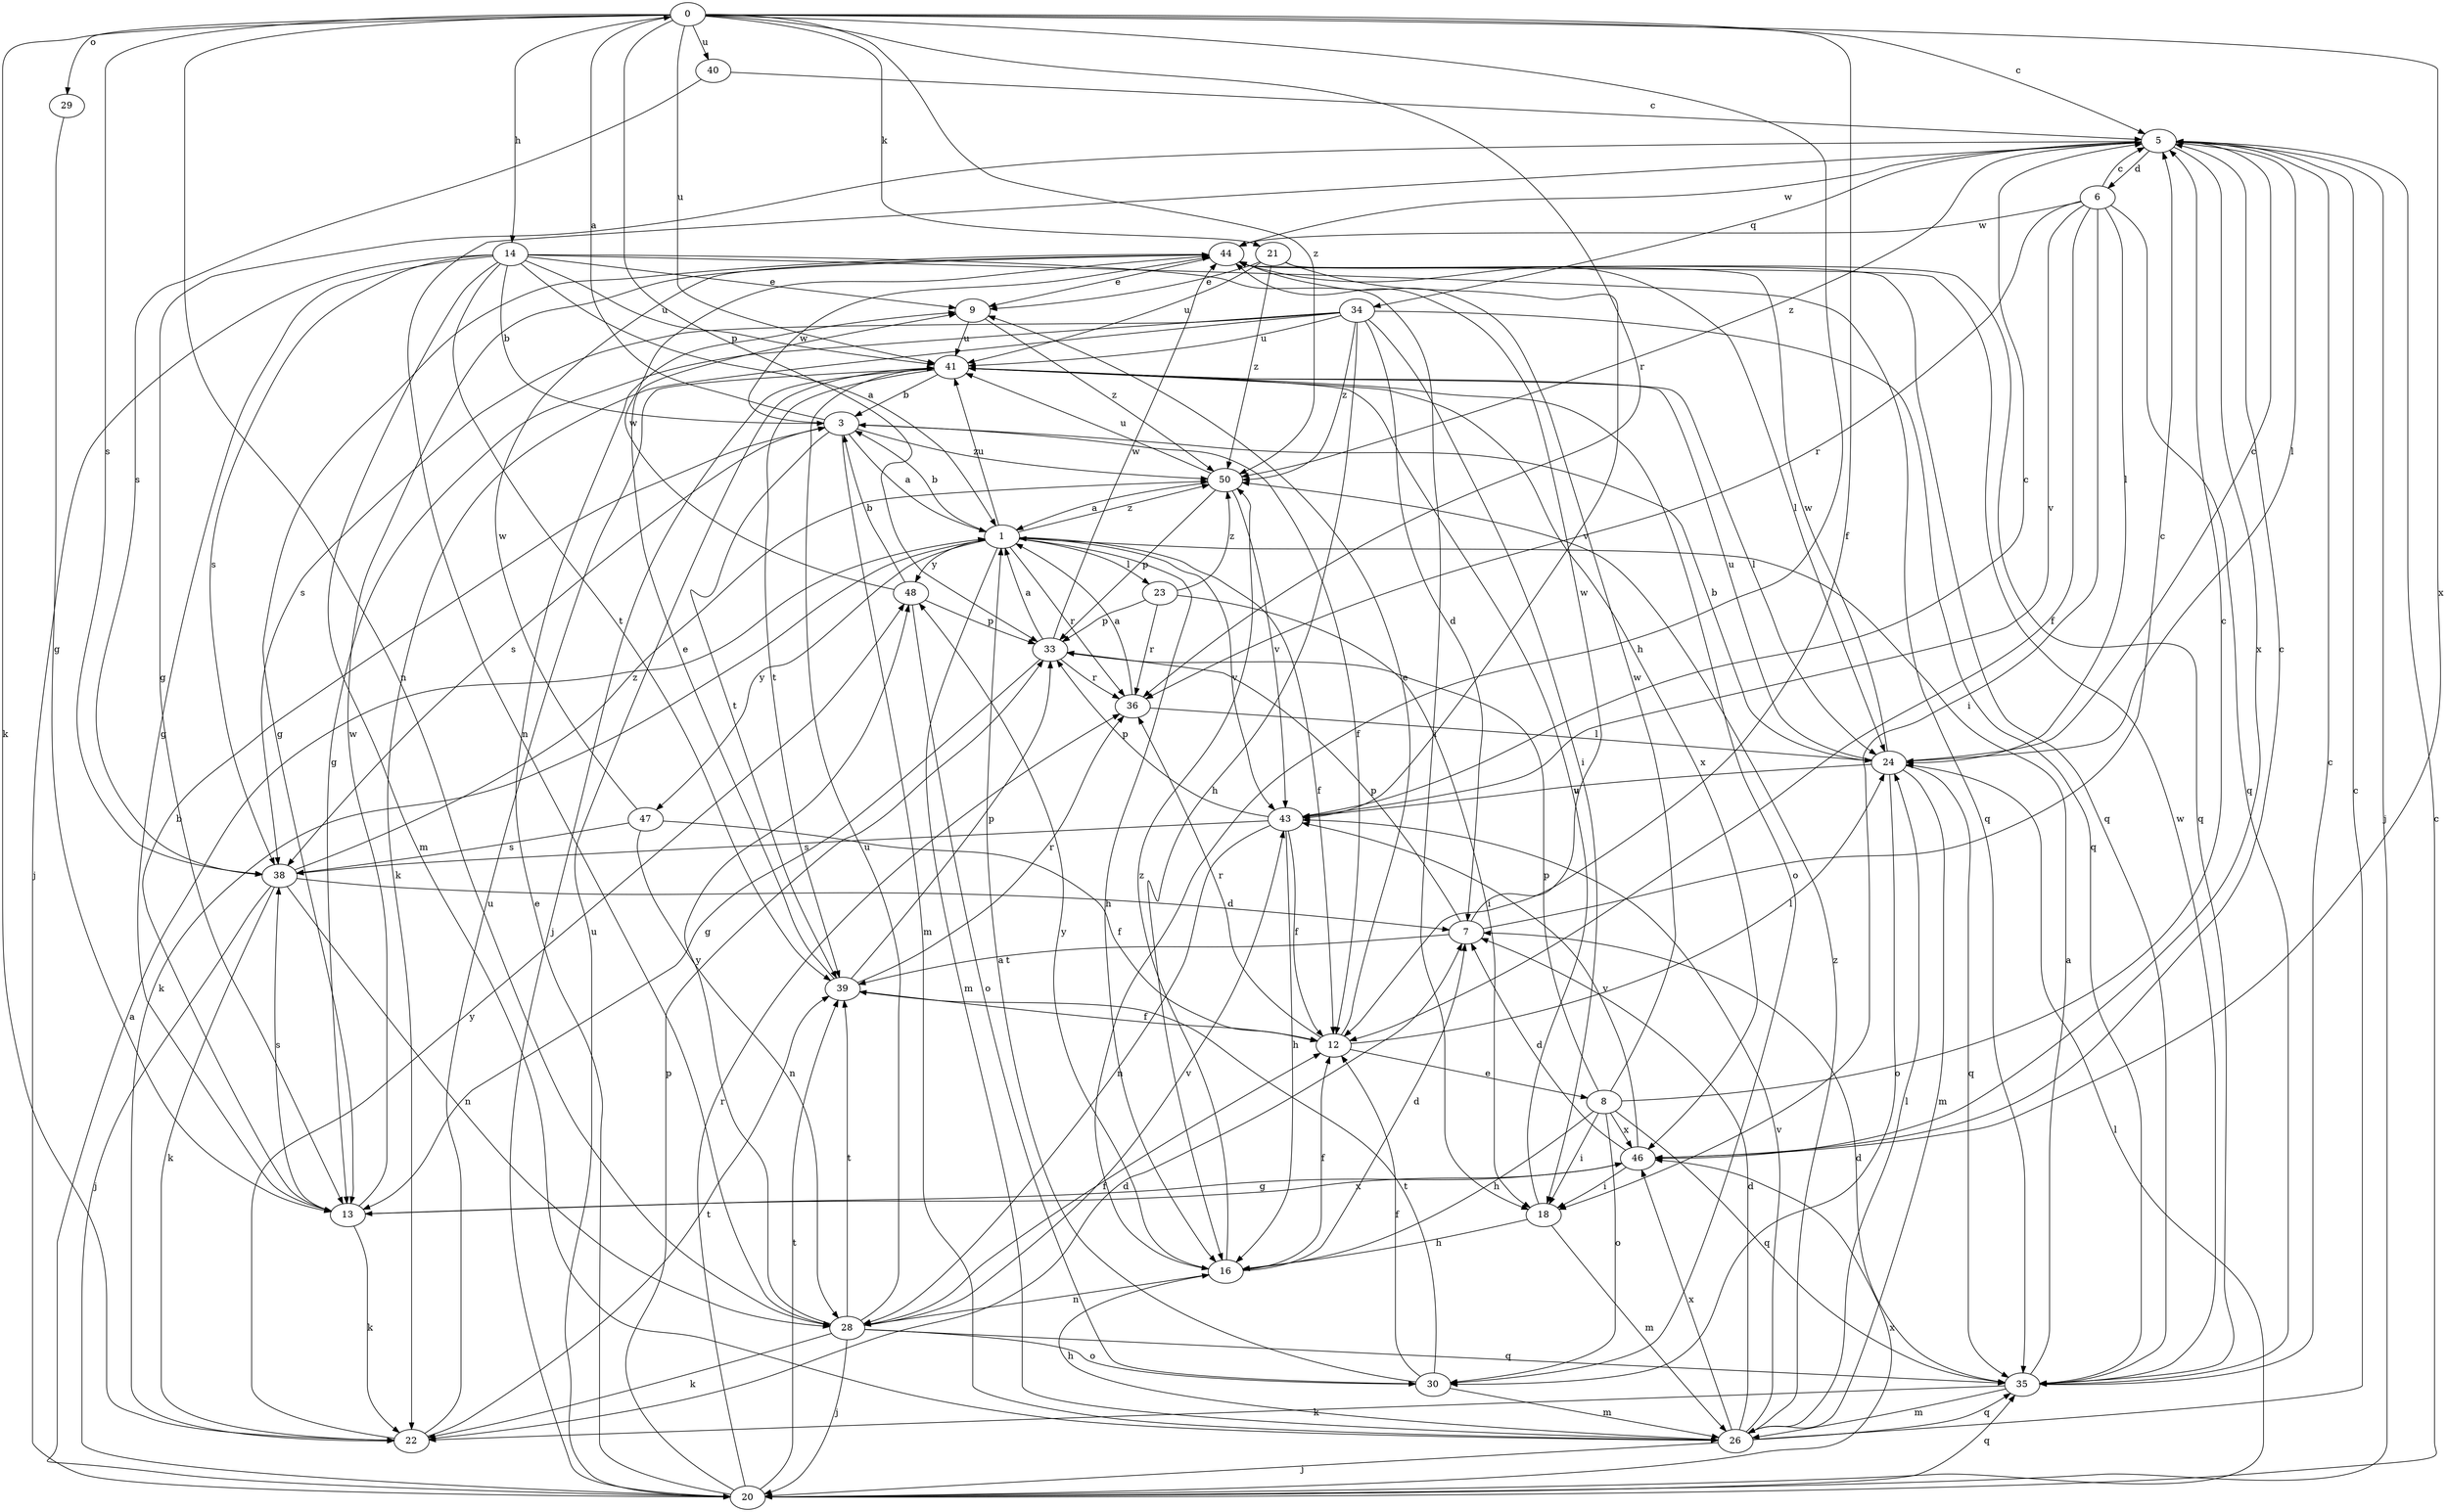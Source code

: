 strict digraph  {
0;
1;
3;
5;
6;
7;
8;
9;
12;
13;
14;
16;
18;
20;
21;
22;
23;
24;
26;
28;
29;
30;
33;
34;
35;
36;
38;
39;
40;
41;
43;
44;
46;
47;
48;
50;
0 -> 5  [label=c];
0 -> 12  [label=f];
0 -> 14  [label=h];
0 -> 16  [label=h];
0 -> 21  [label=k];
0 -> 22  [label=k];
0 -> 28  [label=n];
0 -> 29  [label=o];
0 -> 33  [label=p];
0 -> 36  [label=r];
0 -> 38  [label=s];
0 -> 40  [label=u];
0 -> 41  [label=u];
0 -> 46  [label=x];
0 -> 50  [label=z];
1 -> 3  [label=b];
1 -> 12  [label=f];
1 -> 16  [label=h];
1 -> 22  [label=k];
1 -> 23  [label=l];
1 -> 26  [label=m];
1 -> 36  [label=r];
1 -> 41  [label=u];
1 -> 43  [label=v];
1 -> 47  [label=y];
1 -> 48  [label=y];
1 -> 50  [label=z];
3 -> 0  [label=a];
3 -> 1  [label=a];
3 -> 12  [label=f];
3 -> 26  [label=m];
3 -> 38  [label=s];
3 -> 39  [label=t];
3 -> 44  [label=w];
3 -> 50  [label=z];
5 -> 6  [label=d];
5 -> 13  [label=g];
5 -> 20  [label=j];
5 -> 24  [label=l];
5 -> 28  [label=n];
5 -> 34  [label=q];
5 -> 44  [label=w];
5 -> 46  [label=x];
5 -> 50  [label=z];
6 -> 5  [label=c];
6 -> 12  [label=f];
6 -> 18  [label=i];
6 -> 24  [label=l];
6 -> 35  [label=q];
6 -> 36  [label=r];
6 -> 43  [label=v];
6 -> 44  [label=w];
7 -> 5  [label=c];
7 -> 33  [label=p];
7 -> 39  [label=t];
7 -> 44  [label=w];
8 -> 5  [label=c];
8 -> 16  [label=h];
8 -> 18  [label=i];
8 -> 30  [label=o];
8 -> 33  [label=p];
8 -> 35  [label=q];
8 -> 44  [label=w];
8 -> 46  [label=x];
9 -> 41  [label=u];
9 -> 50  [label=z];
12 -> 8  [label=e];
12 -> 9  [label=e];
12 -> 24  [label=l];
12 -> 36  [label=r];
13 -> 3  [label=b];
13 -> 22  [label=k];
13 -> 38  [label=s];
13 -> 44  [label=w];
13 -> 46  [label=x];
14 -> 1  [label=a];
14 -> 3  [label=b];
14 -> 9  [label=e];
14 -> 13  [label=g];
14 -> 18  [label=i];
14 -> 20  [label=j];
14 -> 26  [label=m];
14 -> 35  [label=q];
14 -> 38  [label=s];
14 -> 39  [label=t];
14 -> 41  [label=u];
16 -> 7  [label=d];
16 -> 12  [label=f];
16 -> 28  [label=n];
16 -> 48  [label=y];
16 -> 50  [label=z];
18 -> 16  [label=h];
18 -> 26  [label=m];
18 -> 41  [label=u];
20 -> 1  [label=a];
20 -> 5  [label=c];
20 -> 9  [label=e];
20 -> 24  [label=l];
20 -> 33  [label=p];
20 -> 35  [label=q];
20 -> 36  [label=r];
20 -> 39  [label=t];
20 -> 41  [label=u];
20 -> 46  [label=x];
21 -> 9  [label=e];
21 -> 35  [label=q];
21 -> 41  [label=u];
21 -> 43  [label=v];
21 -> 50  [label=z];
22 -> 7  [label=d];
22 -> 39  [label=t];
22 -> 41  [label=u];
22 -> 48  [label=y];
23 -> 18  [label=i];
23 -> 33  [label=p];
23 -> 36  [label=r];
23 -> 50  [label=z];
24 -> 3  [label=b];
24 -> 5  [label=c];
24 -> 26  [label=m];
24 -> 30  [label=o];
24 -> 35  [label=q];
24 -> 41  [label=u];
24 -> 43  [label=v];
24 -> 44  [label=w];
26 -> 5  [label=c];
26 -> 7  [label=d];
26 -> 16  [label=h];
26 -> 20  [label=j];
26 -> 24  [label=l];
26 -> 35  [label=q];
26 -> 43  [label=v];
26 -> 46  [label=x];
26 -> 50  [label=z];
28 -> 12  [label=f];
28 -> 20  [label=j];
28 -> 22  [label=k];
28 -> 30  [label=o];
28 -> 35  [label=q];
28 -> 39  [label=t];
28 -> 41  [label=u];
28 -> 43  [label=v];
28 -> 48  [label=y];
29 -> 13  [label=g];
30 -> 1  [label=a];
30 -> 12  [label=f];
30 -> 26  [label=m];
30 -> 39  [label=t];
33 -> 1  [label=a];
33 -> 13  [label=g];
33 -> 36  [label=r];
33 -> 44  [label=w];
34 -> 7  [label=d];
34 -> 13  [label=g];
34 -> 16  [label=h];
34 -> 18  [label=i];
34 -> 22  [label=k];
34 -> 35  [label=q];
34 -> 38  [label=s];
34 -> 41  [label=u];
34 -> 50  [label=z];
35 -> 1  [label=a];
35 -> 5  [label=c];
35 -> 7  [label=d];
35 -> 22  [label=k];
35 -> 26  [label=m];
35 -> 44  [label=w];
36 -> 1  [label=a];
36 -> 24  [label=l];
38 -> 7  [label=d];
38 -> 20  [label=j];
38 -> 22  [label=k];
38 -> 28  [label=n];
38 -> 50  [label=z];
39 -> 9  [label=e];
39 -> 12  [label=f];
39 -> 33  [label=p];
39 -> 36  [label=r];
40 -> 5  [label=c];
40 -> 38  [label=s];
41 -> 3  [label=b];
41 -> 20  [label=j];
41 -> 24  [label=l];
41 -> 30  [label=o];
41 -> 39  [label=t];
41 -> 46  [label=x];
43 -> 5  [label=c];
43 -> 12  [label=f];
43 -> 16  [label=h];
43 -> 28  [label=n];
43 -> 33  [label=p];
43 -> 38  [label=s];
44 -> 9  [label=e];
44 -> 13  [label=g];
44 -> 24  [label=l];
44 -> 35  [label=q];
46 -> 5  [label=c];
46 -> 7  [label=d];
46 -> 13  [label=g];
46 -> 18  [label=i];
46 -> 43  [label=v];
47 -> 12  [label=f];
47 -> 28  [label=n];
47 -> 38  [label=s];
47 -> 44  [label=w];
48 -> 3  [label=b];
48 -> 30  [label=o];
48 -> 33  [label=p];
48 -> 44  [label=w];
50 -> 1  [label=a];
50 -> 33  [label=p];
50 -> 41  [label=u];
50 -> 43  [label=v];
}
